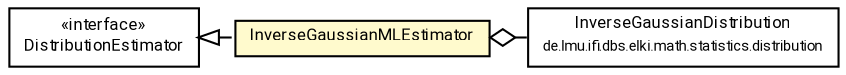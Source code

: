 #!/usr/local/bin/dot
#
# Class diagram 
# Generated by UMLGraph version R5_7_2-60-g0e99a6 (http://www.spinellis.gr/umlgraph/)
#

digraph G {
	graph [fontnames="svg"]
	edge [fontname="Roboto",fontsize=7,labelfontname="Roboto",labelfontsize=7,color="black"];
	node [fontname="Roboto",fontcolor="black",fontsize=8,shape=plaintext,margin=0,width=0,height=0];
	nodesep=0.15;
	ranksep=0.25;
	rankdir=LR;
	// de.lmu.ifi.dbs.elki.math.statistics.distribution.InverseGaussianDistribution
	c5503514 [label=<<table title="de.lmu.ifi.dbs.elki.math.statistics.distribution.InverseGaussianDistribution" border="0" cellborder="1" cellspacing="0" cellpadding="2" href="../InverseGaussianDistribution.html" target="_parent">
		<tr><td><table border="0" cellspacing="0" cellpadding="1">
		<tr><td align="center" balign="center"> <font face="Roboto">InverseGaussianDistribution</font> </td></tr>
		<tr><td align="center" balign="center"> <font face="Roboto" point-size="7.0">de.lmu.ifi.dbs.elki.math.statistics.distribution</font> </td></tr>
		</table></td></tr>
		</table>>, URL="../InverseGaussianDistribution.html"];
	// de.lmu.ifi.dbs.elki.math.statistics.distribution.estimator.InverseGaussianMLEstimator
	c5503551 [label=<<table title="de.lmu.ifi.dbs.elki.math.statistics.distribution.estimator.InverseGaussianMLEstimator" border="0" cellborder="1" cellspacing="0" cellpadding="2" bgcolor="lemonChiffon" href="InverseGaussianMLEstimator.html" target="_parent">
		<tr><td><table border="0" cellspacing="0" cellpadding="1">
		<tr><td align="center" balign="center"> <font face="Roboto">InverseGaussianMLEstimator</font> </td></tr>
		</table></td></tr>
		</table>>, URL="InverseGaussianMLEstimator.html"];
	// de.lmu.ifi.dbs.elki.math.statistics.distribution.estimator.DistributionEstimator<D extends de.lmu.ifi.dbs.elki.math.statistics.distribution.Distribution>
	c5503554 [label=<<table title="de.lmu.ifi.dbs.elki.math.statistics.distribution.estimator.DistributionEstimator" border="0" cellborder="1" cellspacing="0" cellpadding="2" href="DistributionEstimator.html" target="_parent">
		<tr><td><table border="0" cellspacing="0" cellpadding="1">
		<tr><td align="center" balign="center"> &#171;interface&#187; </td></tr>
		<tr><td align="center" balign="center"> <font face="Roboto">DistributionEstimator</font> </td></tr>
		</table></td></tr>
		</table>>, URL="DistributionEstimator.html"];
	// de.lmu.ifi.dbs.elki.math.statistics.distribution.estimator.InverseGaussianMLEstimator implements de.lmu.ifi.dbs.elki.math.statistics.distribution.estimator.DistributionEstimator<D extends de.lmu.ifi.dbs.elki.math.statistics.distribution.Distribution>
	c5503554 -> c5503551 [arrowtail=empty,style=dashed,dir=back,weight=9];
	// de.lmu.ifi.dbs.elki.math.statistics.distribution.estimator.InverseGaussianMLEstimator has de.lmu.ifi.dbs.elki.math.statistics.distribution.InverseGaussianDistribution
	c5503551 -> c5503514 [arrowhead=none,arrowtail=ediamond,dir=back,weight=4];
}

